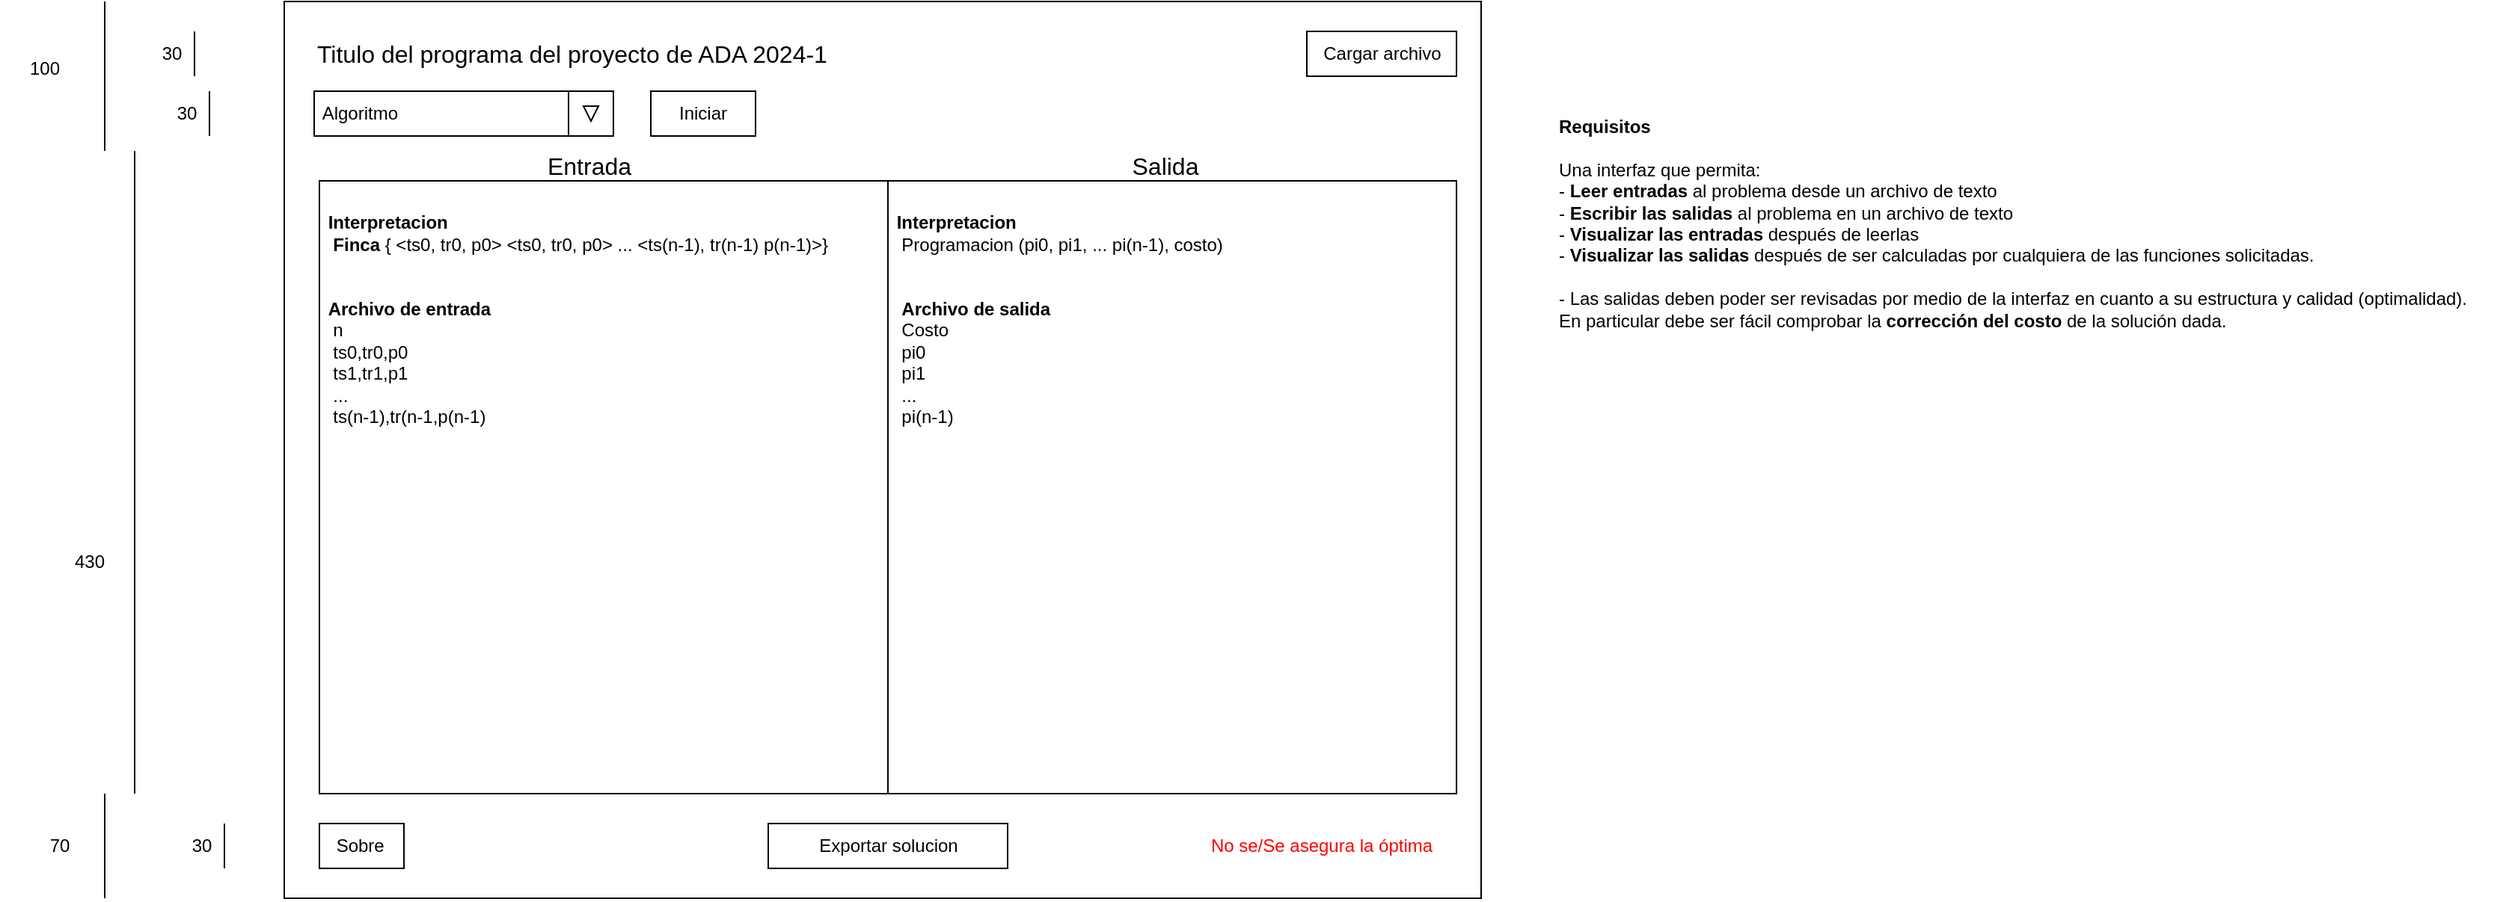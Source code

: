 <mxfile version="23.1.5" type="device">
  <diagram name="Página-1" id="pOkgu7gdgmRIMwSRWIvD">
    <mxGraphModel dx="2308" dy="891" grid="1" gridSize="10" guides="1" tooltips="1" connect="1" arrows="1" fold="1" page="1" pageScale="1" pageWidth="827" pageHeight="1169" math="0" shadow="0">
      <root>
        <mxCell id="0" />
        <mxCell id="1" parent="0" />
        <mxCell id="nZxzC5y5UGG8NB3IwJ_7-5" value="" style="rounded=0;whiteSpace=wrap;html=1;" parent="1" vertex="1">
          <mxGeometry x="160" y="80" width="800" height="600" as="geometry" />
        </mxCell>
        <mxCell id="nZxzC5y5UGG8NB3IwJ_7-6" value="Cargar archivo" style="rounded=0;whiteSpace=wrap;html=1;" parent="1" vertex="1">
          <mxGeometry x="843.5" y="100" width="100" height="30" as="geometry" />
        </mxCell>
        <mxCell id="nZxzC5y5UGG8NB3IwJ_7-9" value="&lt;font style=&quot;font-size: 16px;&quot;&gt;Titulo del programa del proyecto de ADA 2024-1&lt;/font&gt;" style="text;html=1;align=left;verticalAlign=middle;whiteSpace=wrap;rounded=0;" parent="1" vertex="1">
          <mxGeometry x="180" y="100" width="360" height="30" as="geometry" />
        </mxCell>
        <mxCell id="dhmBD5__mFO9ssw_5Kf4-1" value="&lt;b&gt;&amp;nbsp;&lt;br&gt;&amp;nbsp;Interpretacion&lt;br&gt;&amp;nbsp; Finca &lt;/b&gt;{ &amp;lt;ts0, tr0, p0&amp;gt; &amp;lt;&lt;span style=&quot;border-color: var(--border-color);&quot;&gt;ts0, tr0, p0&lt;/span&gt;&amp;gt; ... &amp;lt;&lt;span style=&quot;border-color: var(--border-color);&quot;&gt;ts(n-1), tr&lt;span style=&quot;border-color: var(--border-color);&quot;&gt;(n-1)&lt;/span&gt;&amp;nbsp;p&lt;span style=&quot;border-color: var(--border-color);&quot;&gt;(n-1)&lt;/span&gt;&lt;/span&gt;&amp;gt;}&lt;br&gt;&lt;br&gt;&lt;br&gt;&lt;b&gt;&amp;nbsp;Archivo de entrada&lt;/b&gt;&lt;br&gt;&lt;b&gt;&amp;nbsp;&amp;nbsp;&lt;/b&gt;n&lt;br&gt;&amp;nbsp; ts0,tr0,p0&lt;br&gt;&amp;nbsp; ts1,tr1,p1&lt;br&gt;&amp;nbsp; ...&lt;br&gt;&amp;nbsp; ts(n-1),tr(n-1,p(n-1)&lt;b&gt;&lt;br&gt;&amp;nbsp;&lt;br&gt;&lt;/b&gt;" style="rounded=0;whiteSpace=wrap;html=1;align=left;verticalAlign=top;spacing=2;" parent="1" vertex="1">
          <mxGeometry x="183.5" y="200" width="380" height="410" as="geometry" />
        </mxCell>
        <mxCell id="dhmBD5__mFO9ssw_5Kf4-2" value="&lt;b&gt;&lt;br&gt;&amp;nbsp;Interpretacion&lt;br&gt;&lt;/b&gt;&amp;nbsp; Programacion (pi0, pi1, ... pi(n-1), costo)&lt;br&gt;&lt;br&gt;&lt;br&gt;&amp;nbsp;&lt;b style=&quot;border-color: var(--border-color);&quot;&gt;&amp;nbsp;Archivo de salida&lt;/b&gt;&lt;br&gt;&amp;nbsp; Costo&lt;br&gt;&amp;nbsp; pi0&lt;br&gt;&amp;nbsp; pi1&lt;br&gt;&amp;nbsp; ...&lt;br&gt;&amp;nbsp; pi(n-1)" style="rounded=0;whiteSpace=wrap;html=1;align=left;verticalAlign=top;" parent="1" vertex="1">
          <mxGeometry x="563.5" y="200" width="380" height="410" as="geometry" />
        </mxCell>
        <mxCell id="dhmBD5__mFO9ssw_5Kf4-4" value="&amp;nbsp;Algoritmo" style="rounded=0;whiteSpace=wrap;html=1;align=left;" parent="1" vertex="1">
          <mxGeometry x="180" y="140" width="200" height="30" as="geometry" />
        </mxCell>
        <mxCell id="dhmBD5__mFO9ssw_5Kf4-5" value="" style="rounded=0;whiteSpace=wrap;html=1;" parent="1" vertex="1">
          <mxGeometry x="350" y="140" width="30" height="30" as="geometry" />
        </mxCell>
        <mxCell id="dhmBD5__mFO9ssw_5Kf4-6" value="" style="triangle;whiteSpace=wrap;html=1;rotation=90;" parent="1" vertex="1">
          <mxGeometry x="360" y="150" width="10" height="10" as="geometry" />
        </mxCell>
        <mxCell id="TbjwgCO5etZdT77dl3e--3" value="&lt;b&gt;Requisitos&lt;/b&gt;&lt;br&gt;&lt;br&gt;Una interfaz que permita:&lt;br&gt;- &lt;b&gt;Leer entradas&lt;/b&gt; al problema desde&amp;nbsp;un archivo de texto&lt;br&gt;- &lt;b&gt;Escribir las salidas&lt;/b&gt; al problema en un archivo de&amp;nbsp;texto&amp;nbsp;&lt;br&gt;- &lt;b&gt;Visualizar las entradas&lt;/b&gt;&amp;nbsp;después de leerlas &lt;br&gt;- &lt;b&gt;Visualizar las salidas&lt;/b&gt;&amp;nbsp;después de ser calculadas por cualquiera de las funciones solicitadas. &lt;br&gt;&lt;br&gt;- Las salidas deben poder ser&amp;nbsp;revisadas por medio de la interfaz en cuanto a su estructura y calidad (optimalidad). &lt;br&gt;En particular debe ser fácil comprobar la &lt;b&gt;corrección del costo&lt;/b&gt; de la solución dada." style="text;whiteSpace=wrap;html=1;" vertex="1" parent="1">
          <mxGeometry x="1010" y="150" width="630" height="180" as="geometry" />
        </mxCell>
        <mxCell id="TbjwgCO5etZdT77dl3e--5" value="Iniciar" style="rounded=0;whiteSpace=wrap;html=1;" vertex="1" parent="1">
          <mxGeometry x="405" y="140" width="70" height="30" as="geometry" />
        </mxCell>
        <mxCell id="TbjwgCO5etZdT77dl3e--8" value="Exportar solucion" style="rounded=0;whiteSpace=wrap;html=1;" vertex="1" parent="1">
          <mxGeometry x="483.5" y="630" width="160" height="30" as="geometry" />
        </mxCell>
        <mxCell id="TbjwgCO5etZdT77dl3e--10" value="&lt;font style=&quot;font-size: 16px;&quot;&gt;Entrada&lt;/font&gt;" style="text;html=1;align=center;verticalAlign=middle;whiteSpace=wrap;rounded=0;" vertex="1" parent="1">
          <mxGeometry x="318.5" y="180" width="90" height="20" as="geometry" />
        </mxCell>
        <mxCell id="TbjwgCO5etZdT77dl3e--11" value="&lt;font style=&quot;font-size: 16px;&quot;&gt;Salida&lt;/font&gt;" style="text;html=1;align=center;verticalAlign=middle;whiteSpace=wrap;rounded=0;" vertex="1" parent="1">
          <mxGeometry x="703.5" y="180" width="90" height="20" as="geometry" />
        </mxCell>
        <mxCell id="TbjwgCO5etZdT77dl3e--12" value="Sobre&amp;nbsp;" style="rounded=0;whiteSpace=wrap;html=1;" vertex="1" parent="1">
          <mxGeometry x="183.5" y="630" width="56.5" height="30" as="geometry" />
        </mxCell>
        <mxCell id="TbjwgCO5etZdT77dl3e--13" value="No se/Se asegura la óptima" style="text;html=1;align=center;verticalAlign=middle;whiteSpace=wrap;rounded=0;fontColor=#FF0000;" vertex="1" parent="1">
          <mxGeometry x="767" y="630" width="173" height="30" as="geometry" />
        </mxCell>
        <mxCell id="TbjwgCO5etZdT77dl3e--17" value="" style="endArrow=none;html=1;rounded=0;" edge="1" parent="1">
          <mxGeometry width="50" height="50" relative="1" as="geometry">
            <mxPoint x="40" y="180" as="sourcePoint" />
            <mxPoint x="40" y="80" as="targetPoint" />
          </mxGeometry>
        </mxCell>
        <mxCell id="TbjwgCO5etZdT77dl3e--19" value="" style="endArrow=none;html=1;rounded=0;" edge="1" parent="1">
          <mxGeometry width="50" height="50" relative="1" as="geometry">
            <mxPoint x="60" y="610" as="sourcePoint" />
            <mxPoint x="60" y="180" as="targetPoint" />
          </mxGeometry>
        </mxCell>
        <mxCell id="TbjwgCO5etZdT77dl3e--20" value="" style="endArrow=none;html=1;rounded=0;" edge="1" parent="1">
          <mxGeometry width="50" height="50" relative="1" as="geometry">
            <mxPoint x="40" y="680" as="sourcePoint" />
            <mxPoint x="40" y="610" as="targetPoint" />
          </mxGeometry>
        </mxCell>
        <mxCell id="TbjwgCO5etZdT77dl3e--21" value="70" style="text;html=1;align=center;verticalAlign=middle;whiteSpace=wrap;rounded=0;" vertex="1" parent="1">
          <mxGeometry x="-20" y="630" width="60" height="30" as="geometry" />
        </mxCell>
        <mxCell id="TbjwgCO5etZdT77dl3e--22" value="430" style="text;html=1;align=center;verticalAlign=middle;whiteSpace=wrap;rounded=0;" vertex="1" parent="1">
          <mxGeometry y="440" width="60" height="30" as="geometry" />
        </mxCell>
        <mxCell id="TbjwgCO5etZdT77dl3e--23" value="100" style="text;html=1;align=center;verticalAlign=middle;whiteSpace=wrap;rounded=0;" vertex="1" parent="1">
          <mxGeometry x="-30" y="110" width="60" height="30" as="geometry" />
        </mxCell>
        <mxCell id="TbjwgCO5etZdT77dl3e--24" value="" style="endArrow=none;html=1;rounded=0;" edge="1" parent="1">
          <mxGeometry width="50" height="50" relative="1" as="geometry">
            <mxPoint x="100" y="130" as="sourcePoint" />
            <mxPoint x="100" y="100" as="targetPoint" />
          </mxGeometry>
        </mxCell>
        <mxCell id="TbjwgCO5etZdT77dl3e--25" value="" style="endArrow=none;html=1;rounded=0;" edge="1" parent="1">
          <mxGeometry width="50" height="50" relative="1" as="geometry">
            <mxPoint x="110" y="170" as="sourcePoint" />
            <mxPoint x="110" y="140" as="targetPoint" />
          </mxGeometry>
        </mxCell>
        <mxCell id="TbjwgCO5etZdT77dl3e--27" value="30" style="text;html=1;align=center;verticalAlign=middle;whiteSpace=wrap;rounded=0;" vertex="1" parent="1">
          <mxGeometry x="70" y="100" width="30" height="30" as="geometry" />
        </mxCell>
        <mxCell id="TbjwgCO5etZdT77dl3e--28" value="30" style="text;html=1;align=center;verticalAlign=middle;whiteSpace=wrap;rounded=0;" vertex="1" parent="1">
          <mxGeometry x="80" y="140" width="30" height="30" as="geometry" />
        </mxCell>
        <mxCell id="TbjwgCO5etZdT77dl3e--29" value="" style="endArrow=none;html=1;rounded=0;" edge="1" parent="1">
          <mxGeometry width="50" height="50" relative="1" as="geometry">
            <mxPoint x="120" y="660" as="sourcePoint" />
            <mxPoint x="120" y="630" as="targetPoint" />
          </mxGeometry>
        </mxCell>
        <mxCell id="TbjwgCO5etZdT77dl3e--30" value="30" style="text;html=1;align=center;verticalAlign=middle;whiteSpace=wrap;rounded=0;" vertex="1" parent="1">
          <mxGeometry x="90" y="630" width="30" height="30" as="geometry" />
        </mxCell>
      </root>
    </mxGraphModel>
  </diagram>
</mxfile>
